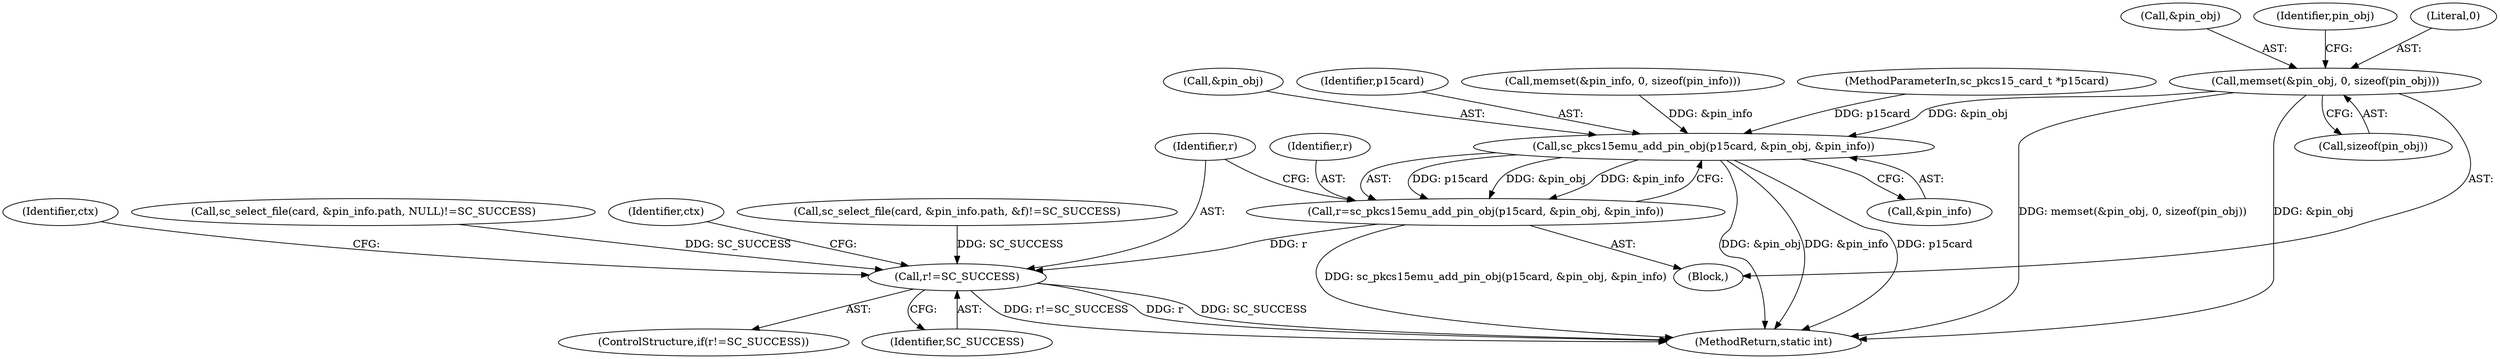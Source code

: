 digraph "0_OpenSC_8fe377e93b4b56060e5bbfb6f3142ceaeca744fa_21@API" {
"1000229" [label="(Call,memset(&pin_obj, 0, sizeof(pin_obj)))"];
"1000491" [label="(Call,sc_pkcs15emu_add_pin_obj(p15card, &pin_obj, &pin_info))"];
"1000489" [label="(Call,r=sc_pkcs15emu_add_pin_obj(p15card, &pin_obj, &pin_info))"];
"1000498" [label="(Call,r!=SC_SUCCESS)"];
"1000503" [label="(Identifier,ctx)"];
"1000519" [label="(MethodReturn,static int)"];
"1000493" [label="(Call,&pin_obj)"];
"1000305" [label="(Call,sc_select_file(card, &pin_info.path, NULL)!=SC_SUCCESS)"];
"1000230" [label="(Call,&pin_obj)"];
"1000491" [label="(Call,sc_pkcs15emu_add_pin_obj(p15card, &pin_obj, &pin_info))"];
"1000492" [label="(Identifier,p15card)"];
"1000128" [label="(Call,memset(&pin_info, 0, sizeof(pin_info)))"];
"1000498" [label="(Call,r!=SC_SUCCESS)"];
"1000497" [label="(ControlStructure,if(r!=SC_SUCCESS))"];
"1000500" [label="(Identifier,SC_SUCCESS)"];
"1000495" [label="(Call,&pin_info)"];
"1000510" [label="(Identifier,ctx)"];
"1000490" [label="(Identifier,r)"];
"1000237" [label="(Identifier,pin_obj)"];
"1000232" [label="(Literal,0)"];
"1000450" [label="(Call,sc_select_file(card, &pin_info.path, &f)!=SC_SUCCESS)"];
"1000489" [label="(Call,r=sc_pkcs15emu_add_pin_obj(p15card, &pin_obj, &pin_info))"];
"1000233" [label="(Call,sizeof(pin_obj))"];
"1000101" [label="(MethodParameterIn,sc_pkcs15_card_t *p15card)"];
"1000499" [label="(Identifier,r)"];
"1000109" [label="(Block,)"];
"1000229" [label="(Call,memset(&pin_obj, 0, sizeof(pin_obj)))"];
"1000229" -> "1000109"  [label="AST: "];
"1000229" -> "1000233"  [label="CFG: "];
"1000230" -> "1000229"  [label="AST: "];
"1000232" -> "1000229"  [label="AST: "];
"1000233" -> "1000229"  [label="AST: "];
"1000237" -> "1000229"  [label="CFG: "];
"1000229" -> "1000519"  [label="DDG: memset(&pin_obj, 0, sizeof(pin_obj))"];
"1000229" -> "1000519"  [label="DDG: &pin_obj"];
"1000229" -> "1000491"  [label="DDG: &pin_obj"];
"1000491" -> "1000489"  [label="AST: "];
"1000491" -> "1000495"  [label="CFG: "];
"1000492" -> "1000491"  [label="AST: "];
"1000493" -> "1000491"  [label="AST: "];
"1000495" -> "1000491"  [label="AST: "];
"1000489" -> "1000491"  [label="CFG: "];
"1000491" -> "1000519"  [label="DDG: &pin_obj"];
"1000491" -> "1000519"  [label="DDG: &pin_info"];
"1000491" -> "1000519"  [label="DDG: p15card"];
"1000491" -> "1000489"  [label="DDG: p15card"];
"1000491" -> "1000489"  [label="DDG: &pin_obj"];
"1000491" -> "1000489"  [label="DDG: &pin_info"];
"1000101" -> "1000491"  [label="DDG: p15card"];
"1000128" -> "1000491"  [label="DDG: &pin_info"];
"1000489" -> "1000109"  [label="AST: "];
"1000490" -> "1000489"  [label="AST: "];
"1000499" -> "1000489"  [label="CFG: "];
"1000489" -> "1000519"  [label="DDG: sc_pkcs15emu_add_pin_obj(p15card, &pin_obj, &pin_info)"];
"1000489" -> "1000498"  [label="DDG: r"];
"1000498" -> "1000497"  [label="AST: "];
"1000498" -> "1000500"  [label="CFG: "];
"1000499" -> "1000498"  [label="AST: "];
"1000500" -> "1000498"  [label="AST: "];
"1000503" -> "1000498"  [label="CFG: "];
"1000510" -> "1000498"  [label="CFG: "];
"1000498" -> "1000519"  [label="DDG: r!=SC_SUCCESS"];
"1000498" -> "1000519"  [label="DDG: r"];
"1000498" -> "1000519"  [label="DDG: SC_SUCCESS"];
"1000450" -> "1000498"  [label="DDG: SC_SUCCESS"];
"1000305" -> "1000498"  [label="DDG: SC_SUCCESS"];
}
